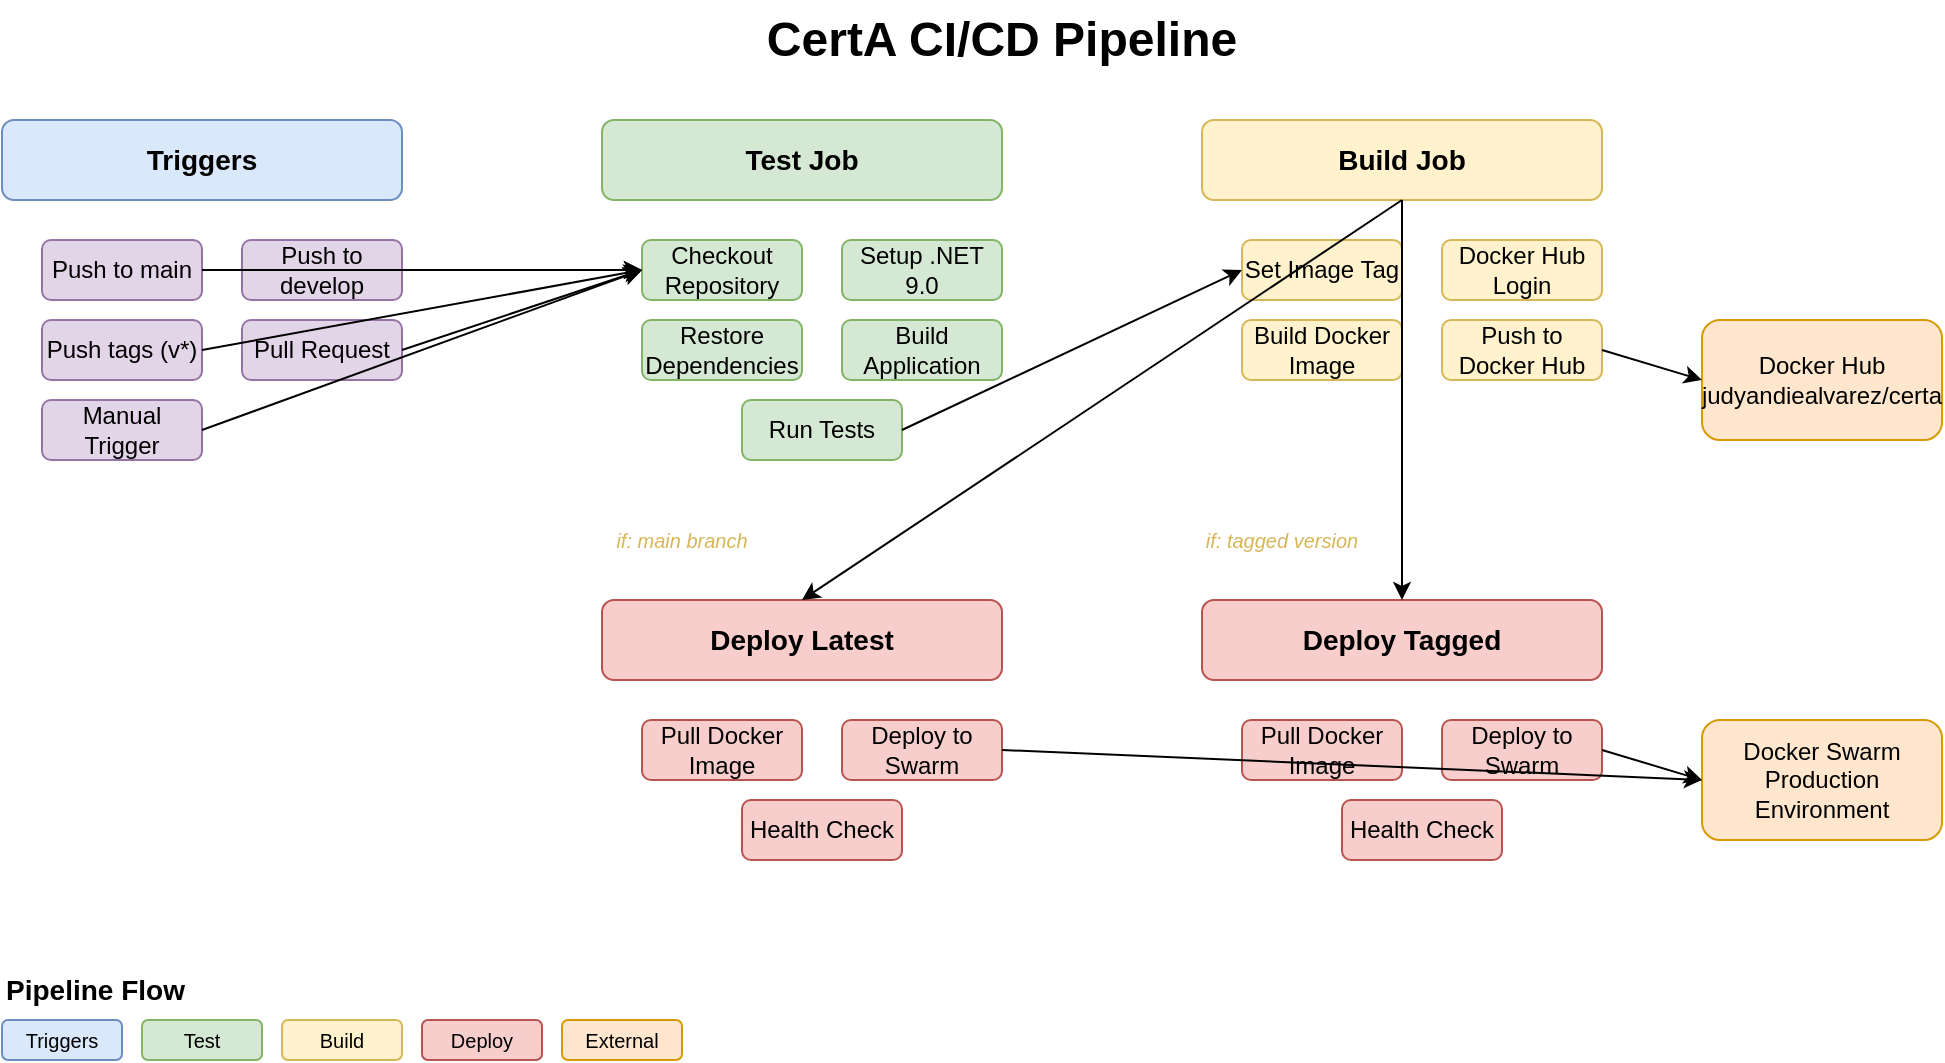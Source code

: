 <mxfile version="24.7.17" type="device">
  <diagram name="CI/CD Pipeline" id="cicd-pipeline">
    <mxGraphModel dx="1422" dy="794" grid="1" gridSize="10" guides="1" tooltips="1" connect="1" arrows="1" fold="1" page="1" pageScale="1" pageWidth="1169" pageHeight="827" math="0" shadow="0">
      <root>
        <mxCell id="0" />
        <mxCell id="1" parent="0" />
        
        <!-- Title -->
        <mxCell id="title" value="CertA CI/CD Pipeline" style="text;html=1;strokeColor=none;fillColor=none;align=center;verticalAlign=middle;whiteSpace=wrap;rounded=0;fontSize=24;fontStyle=1;" vertex="1" parent="1">
          <mxGeometry x="400" y="20" width="300" height="40" as="geometry" />
        </mxCell>
        
        <!-- Triggers -->
        <mxCell id="triggers" value="Triggers" style="rounded=1;whiteSpace=wrap;html=1;fillColor=#dae8fc;strokeColor=#6c8ebf;fontSize=14;fontStyle=1;" vertex="1" parent="1">
          <mxGeometry x="50" y="80" width="200" height="40" as="geometry" />
        </mxCell>
        
        <mxCell id="push-main" value="Push to main" style="rounded=1;whiteSpace=wrap;html=1;fillColor=#e1d5e7;strokeColor=#9673a6;" vertex="1" parent="1">
          <mxGeometry x="70" y="140" width="80" height="30" as="geometry" />
        </mxCell>
        
        <mxCell id="push-develop" value="Push to develop" style="rounded=1;whiteSpace=wrap;html=1;fillColor=#e1d5e7;strokeColor=#9673a6;" vertex="1" parent="1">
          <mxGeometry x="170" y="140" width="80" height="30" as="geometry" />
        </mxCell>
        
        <mxCell id="push-tags" value="Push tags (v*)" style="rounded=1;whiteSpace=wrap;html=1;fillColor=#e1d5e7;strokeColor=#9673a6;" vertex="1" parent="1">
          <mxGeometry x="70" y="180" width="80" height="30" as="geometry" />
        </mxCell>
        
        <mxCell id="pull-request" value="Pull Request" style="rounded=1;whiteSpace=wrap;html=1;fillColor=#e1d5e7;strokeColor=#9673a6;" vertex="1" parent="1">
          <mxGeometry x="170" y="180" width="80" height="30" as="geometry" />
        </mxCell>
        
        <mxCell id="manual" value="Manual Trigger" style="rounded=1;whiteSpace=wrap;html=1;fillColor=#e1d5e7;strokeColor=#9673a6;" vertex="1" parent="1">
          <mxGeometry x="70" y="220" width="80" height="30" as="geometry" />
        </mxCell>
        
        <!-- Test Job -->
        <mxCell id="test-job" value="Test Job" style="rounded=1;whiteSpace=wrap;html=1;fillColor=#d5e8d4;strokeColor=#82b366;fontSize=14;fontStyle=1;" vertex="1" parent="1">
          <mxGeometry x="350" y="80" width="200" height="40" as="geometry" />
        </mxCell>
        
        <mxCell id="checkout" value="Checkout Repository" style="rounded=1;whiteSpace=wrap;html=1;fillColor=#d5e8d4;strokeColor=#82b366;" vertex="1" parent="1">
          <mxGeometry x="370" y="140" width="80" height="30" as="geometry" />
        </mxCell>
        
        <mxCell id="setup-dotnet" value="Setup .NET 9.0" style="rounded=1;whiteSpace=wrap;html=1;fillColor=#d5e8d4;strokeColor=#82b366;" vertex="1" parent="1">
          <mxGeometry x="470" y="140" width="80" height="30" as="geometry" />
        </mxCell>
        
        <mxCell id="restore" value="Restore Dependencies" style="rounded=1;whiteSpace=wrap;html=1;fillColor=#d5e8d4;strokeColor=#82b366;" vertex="1" parent="1">
          <mxGeometry x="370" y="180" width="80" height="30" as="geometry" />
        </mxCell>
        
        <mxCell id="build" value="Build Application" style="rounded=1;whiteSpace=wrap;html=1;fillColor=#d5e8d4;strokeColor=#82b366;" vertex="1" parent="1">
          <mxGeometry x="470" y="180" width="80" height="30" as="geometry" />
        </mxCell>
        
        <mxCell id="test" value="Run Tests" style="rounded=1;whiteSpace=wrap;html=1;fillColor=#d5e8d4;strokeColor=#82b366;" vertex="1" parent="1">
          <mxGeometry x="420" y="220" width="80" height="30" as="geometry" />
        </mxCell>
        
        <!-- Build Job -->
        <mxCell id="build-job" value="Build Job" style="rounded=1;whiteSpace=wrap;html=1;fillColor=#fff2cc;strokeColor=#d6b656;fontSize=14;fontStyle=1;" vertex="1" parent="1">
          <mxGeometry x="650" y="80" width="200" height="40" as="geometry" />
        </mxCell>
        
        <mxCell id="set-tag" value="Set Image Tag" style="rounded=1;whiteSpace=wrap;html=1;fillColor=#fff2cc;strokeColor=#d6b656;" vertex="1" parent="1">
          <mxGeometry x="670" y="140" width="80" height="30" as="geometry" />
        </mxCell>
        
        <mxCell id="docker-login" value="Docker Hub Login" style="rounded=1;whiteSpace=wrap;html=1;fillColor=#fff2cc;strokeColor=#d6b656;" vertex="1" parent="1">
          <mxGeometry x="770" y="140" width="80" height="30" as="geometry" />
        </mxCell>
        
        <mxCell id="docker-build" value="Build Docker Image" style="rounded=1;whiteSpace=wrap;html=1;fillColor=#fff2cc;strokeColor=#d6b656;" vertex="1" parent="1">
          <mxGeometry x="670" y="180" width="80" height="30" as="geometry" />
        </mxCell>
        
        <mxCell id="docker-push" value="Push to Docker Hub" style="rounded=1;whiteSpace=wrap;html=1;fillColor=#fff2cc;strokeColor=#d6b656;" vertex="1" parent="1">
          <mxGeometry x="770" y="180" width="80" height="30" as="geometry" />
        </mxCell>
        
        <!-- Deploy Jobs -->
        <mxCell id="deploy-latest" value="Deploy Latest" style="rounded=1;whiteSpace=wrap;html=1;fillColor=#f8cecc;strokeColor=#b85450;fontSize=14;fontStyle=1;" vertex="1" parent="1">
          <mxGeometry x="350" y="320" width="200" height="40" as="geometry" />
        </mxCell>
        
        <mxCell id="deploy-tagged" value="Deploy Tagged" style="rounded=1;whiteSpace=wrap;html=1;fillColor=#f8cecc;strokeColor=#b85450;fontSize=14;fontStyle=1;" vertex="1" parent="1">
          <mxGeometry x="650" y="320" width="200" height="40" as="geometry" />
        </mxCell>
        
        <mxCell id="pull-image-latest" value="Pull Docker Image" style="rounded=1;whiteSpace=wrap;html=1;fillColor=#f8cecc;strokeColor=#b85450;" vertex="1" parent="1">
          <mxGeometry x="370" y="380" width="80" height="30" as="geometry" />
        </mxCell>
        
        <mxCell id="deploy-swarm-latest" value="Deploy to Swarm" style="rounded=1;whiteSpace=wrap;html=1;fillColor=#f8cecc;strokeColor=#b85450;" vertex="1" parent="1">
          <mxGeometry x="470" y="380" width="80" height="30" as="geometry" />
        </mxCell>
        
        <mxCell id="health-check-latest" value="Health Check" style="rounded=1;whiteSpace=wrap;html=1;fillColor=#f8cecc;strokeColor=#b85450;" vertex="1" parent="1">
          <mxGeometry x="420" y="420" width="80" height="30" as="geometry" />
        </mxCell>
        
        <mxCell id="pull-image-tagged" value="Pull Docker Image" style="rounded=1;whiteSpace=wrap;html=1;fillColor=#f8cecc;strokeColor=#b85450;" vertex="1" parent="1">
          <mxGeometry x="670" y="380" width="80" height="30" as="geometry" />
        </mxCell>
        
        <mxCell id="deploy-swarm-tagged" value="Deploy to Swarm" style="rounded=1;whiteSpace=wrap;html=1;fillColor=#f8cecc;strokeColor=#b85450;" vertex="1" parent="1">
          <mxGeometry x="770" y="380" width="80" height="30" as="geometry" />
        </mxCell>
        
        <mxCell id="health-check-tagged" value="Health Check" style="rounded=1;whiteSpace=wrap;html=1;fillColor=#f8cecc;strokeColor=#b85450;" vertex="1" parent="1">
          <mxGeometry x="720" y="420" width="80" height="30" as="geometry" />
        </mxCell>
        
        <!-- Docker Hub -->
        <mxCell id="docker-hub" value="Docker Hub&#xa;judyandiealvarez/certa" style="rounded=1;whiteSpace=wrap;html=1;fillColor=#ffe6cc;strokeColor=#d79b00;fontSize=12;" vertex="1" parent="1">
          <mxGeometry x="900" y="180" width="120" height="60" as="geometry" />
        </mxCell>
        
        <!-- Docker Swarm -->
        <mxCell id="docker-swarm" value="Docker Swarm&#xa;Production Environment" style="rounded=1;whiteSpace=wrap;html=1;fillColor=#ffe6cc;strokeColor=#d79b00;fontSize=12;" vertex="1" parent="1">
          <mxGeometry x="900" y="380" width="120" height="60" as="geometry" />
        </mxCell>
        
        <!-- Connections -->
        <mxCell id="conn1" value="" style="endArrow=classic;html=1;rounded=0;exitX=1;exitY=0.5;exitDx=0;exitDy=0;entryX=0;entryY=0.5;entryDx=0;entryDy=0;" edge="1" parent="1" source="push-main" target="checkout">
          <mxGeometry width="50" height="50" relative="1" as="geometry">
            <mxPoint x="160" y="155" as="sourcePoint" />
            <mxPoint x="210" y="105" as="targetPoint" />
          </mxGeometry>
        </mxCell>
        
        <mxCell id="conn2" value="" style="endArrow=classic;html=1;rounded=0;exitX=1;exitY=0.5;exitDx=0;exitDy=0;entryX=0;entryY=0.5;entryDx=0;entryDy=0;" edge="1" parent="1" source="push-develop" target="checkout">
          <mxGeometry width="50" height="50" relative="1" as="geometry">
            <mxPoint x="260" y="155" as="sourcePoint" />
            <mxPoint x="310" y="105" as="targetPoint" />
          </mxGeometry>
        </mxCell>
        
        <mxCell id="conn3" value="" style="endArrow=classic;html=1;rounded=0;exitX=1;exitY=0.5;exitDx=0;exitDy=0;entryX=0;entryY=0.5;entryDx=0;entryDy=0;" edge="1" parent="1" source="push-tags" target="checkout">
          <mxGeometry width="50" height="50" relative="1" as="geometry">
            <mxPoint x="160" y="195" as="sourcePoint" />
            <mxPoint x="210" y="145" as="targetPoint" />
          </mxGeometry>
        </mxCell>
        
        <mxCell id="conn4" value="" style="endArrow=classic;html=1;rounded=0;exitX=1;exitY=0.5;exitDx=0;exitDy=0;entryX=0;entryY=0.5;entryDx=0;entryDy=0;" edge="1" parent="1" source="pull-request" target="checkout">
          <mxGeometry width="50" height="50" relative="1" as="geometry">
            <mxPoint x="260" y="195" as="sourcePoint" />
            <mxPoint x="310" y="145" as="targetPoint" />
          </mxGeometry>
        </mxCell>
        
        <mxCell id="conn5" value="" style="endArrow=classic;html=1;rounded=0;exitX=1;exitY=0.5;exitDx=0;exitDy=0;entryX=0;entryY=0.5;entryDx=0;entryDy=0;" edge="1" parent="1" source="manual" target="checkout">
          <mxGeometry width="50" height="50" relative="1" as="geometry">
            <mxPoint x="160" y="235" as="sourcePoint" />
            <mxPoint x="210" y="185" as="targetPoint" />
          </mxGeometry>
        </mxCell>
        
        <mxCell id="conn6" value="" style="endArrow=classic;html=1;rounded=0;exitX=1;exitY=0.5;exitDx=0;exitDy=0;entryX=0;entryY=0.5;entryDx=0;entryDy=0;" edge="1" parent="1" source="test" target="set-tag">
          <mxGeometry width="50" height="50" relative="1" as="geometry">
            <mxPoint x="510" y="235" as="sourcePoint" />
            <mxPoint x="560" y="185" as="targetPoint" />
          </mxGeometry>
        </mxCell>
        
        <mxCell id="conn7" value="" style="endArrow=classic;html=1;rounded=0;exitX=1;exitY=0.5;exitDx=0;exitDy=0;entryX=0;entryY=0.5;entryDx=0;entryDy=0;" edge="1" parent="1" source="docker-push" target="docker-hub">
          <mxGeometry width="50" height="50" relative="1" as="geometry">
            <mxPoint x="860" y="195" as="sourcePoint" />
            <mxPoint x="910" y="145" as="targetPoint" />
          </mxGeometry>
        </mxCell>
        
        <mxCell id="conn8" value="" style="endArrow=classic;html=1;rounded=0;exitX=0.5;exitY=1;exitDx=0;exitDy=0;entryX=0.5;entryY=0;entryDx=0;entryDy=0;" edge="1" parent="1" source="build-job" target="deploy-latest">
          <mxGeometry width="50" height="50" relative="1" as="geometry">
            <mxPoint x="750" y="130" as="sourcePoint" />
            <mxPoint x="450" y="180" as="targetPoint" />
          </mxGeometry>
        </mxCell>
        
        <mxCell id="conn9" value="" style="endArrow=classic;html=1;rounded=0;exitX=0.5;exitY=1;exitDx=0;exitDy=0;entryX=0.5;entryY=0;entryDx=0;entryDy=0;" edge="1" parent="1" source="build-job" target="deploy-tagged">
          <mxGeometry width="50" height="50" relative="1" as="geometry">
            <mxPoint x="750" y="130" as="sourcePoint" />
            <mxPoint x="750" y="180" as="targetPoint" />
          </mxGeometry>
        </mxCell>
        
        <mxCell id="conn10" value="" style="endArrow=classic;html=1;rounded=0;exitX=1;exitY=0.5;exitDx=0;exitDy=0;entryX=0;entryY=0.5;entryDx=0;entryDy=0;" edge="1" parent="1" source="deploy-swarm-latest" target="docker-swarm">
          <mxGeometry width="50" height="50" relative="1" as="geometry">
            <mxPoint x="560" y="395" as="sourcePoint" />
            <mxPoint x="610" y="345" as="targetPoint" />
          </mxGeometry>
        </mxCell>
        
        <mxCell id="conn11" value="" style="endArrow=classic;html=1;rounded=0;exitX=1;exitY=0.5;exitDx=0;exitDy=0;entryX=0;entryY=0.5;entryDx=0;entryDy=0;" edge="1" parent="1" source="deploy-swarm-tagged" target="docker-swarm">
          <mxGeometry width="50" height="50" relative="1" as="geometry">
            <mxPoint x="860" y="395" as="sourcePoint" />
            <mxPoint x="910" y="345" as="targetPoint" />
          </mxGeometry>
        </mxCell>
        
        <!-- Conditions -->
        <mxCell id="condition1" value="if: main branch" style="text;html=1;strokeColor=none;fillColor=none;align=center;verticalAlign=middle;whiteSpace=wrap;rounded=0;fontSize=10;fontStyle=2;fontColor=#d6b656;" vertex="1" parent="1">
          <mxGeometry x="350" y="280" width="80" height="20" as="geometry" />
        </mxCell>
        
        <mxCell id="condition2" value="if: tagged version" style="text;html=1;strokeColor=none;fillColor=none;align=center;verticalAlign=middle;whiteSpace=wrap;rounded=0;fontSize=10;fontStyle=2;fontColor=#d6b656;" vertex="1" parent="1">
          <mxGeometry x="650" y="280" width="80" height="20" as="geometry" />
        </mxCell>
        
        <!-- Legend -->
        <mxCell id="legend" value="Pipeline Flow" style="text;html=1;strokeColor=none;fillColor=none;align=left;verticalAlign=top;whiteSpace=wrap;rounded=0;fontSize=14;fontStyle=1;" vertex="1" parent="1">
          <mxGeometry x="50" y="500" width="100" height="30" as="geometry" />
        </mxCell>
        
        <mxCell id="legend1" value="Triggers" style="rounded=1;whiteSpace=wrap;html=1;fillColor=#dae8fc;strokeColor=#6c8ebf;fontSize=10;" vertex="1" parent="1">
          <mxGeometry x="50" y="530" width="60" height="20" as="geometry" />
        </mxCell>
        
        <mxCell id="legend2" value="Test" style="rounded=1;whiteSpace=wrap;html=1;fillColor=#d5e8d4;strokeColor=#82b366;fontSize=10;" vertex="1" parent="1">
          <mxGeometry x="120" y="530" width="60" height="20" as="geometry" />
        </mxCell>
        
        <mxCell id="legend3" value="Build" style="rounded=1;whiteSpace=wrap;html=1;fillColor=#fff2cc;strokeColor=#d6b656;fontSize=10;" vertex="1" parent="1">
          <mxGeometry x="190" y="530" width="60" height="20" as="geometry" />
        </mxCell>
        
        <mxCell id="legend4" value="Deploy" style="rounded=1;whiteSpace=wrap;html=1;fillColor=#f8cecc;strokeColor=#b85450;fontSize=10;" vertex="1" parent="1">
          <mxGeometry x="260" y="530" width="60" height="20" as="geometry" />
        </mxCell>
        
        <mxCell id="legend5" value="External" style="rounded=1;whiteSpace=wrap;html=1;fillColor=#ffe6cc;strokeColor=#d79b00;fontSize=10;" vertex="1" parent="1">
          <mxGeometry x="330" y="530" width="60" height="20" as="geometry" />
        </mxCell>
        
      </root>
    </mxGraphModel>
  </diagram>
</mxfile>
